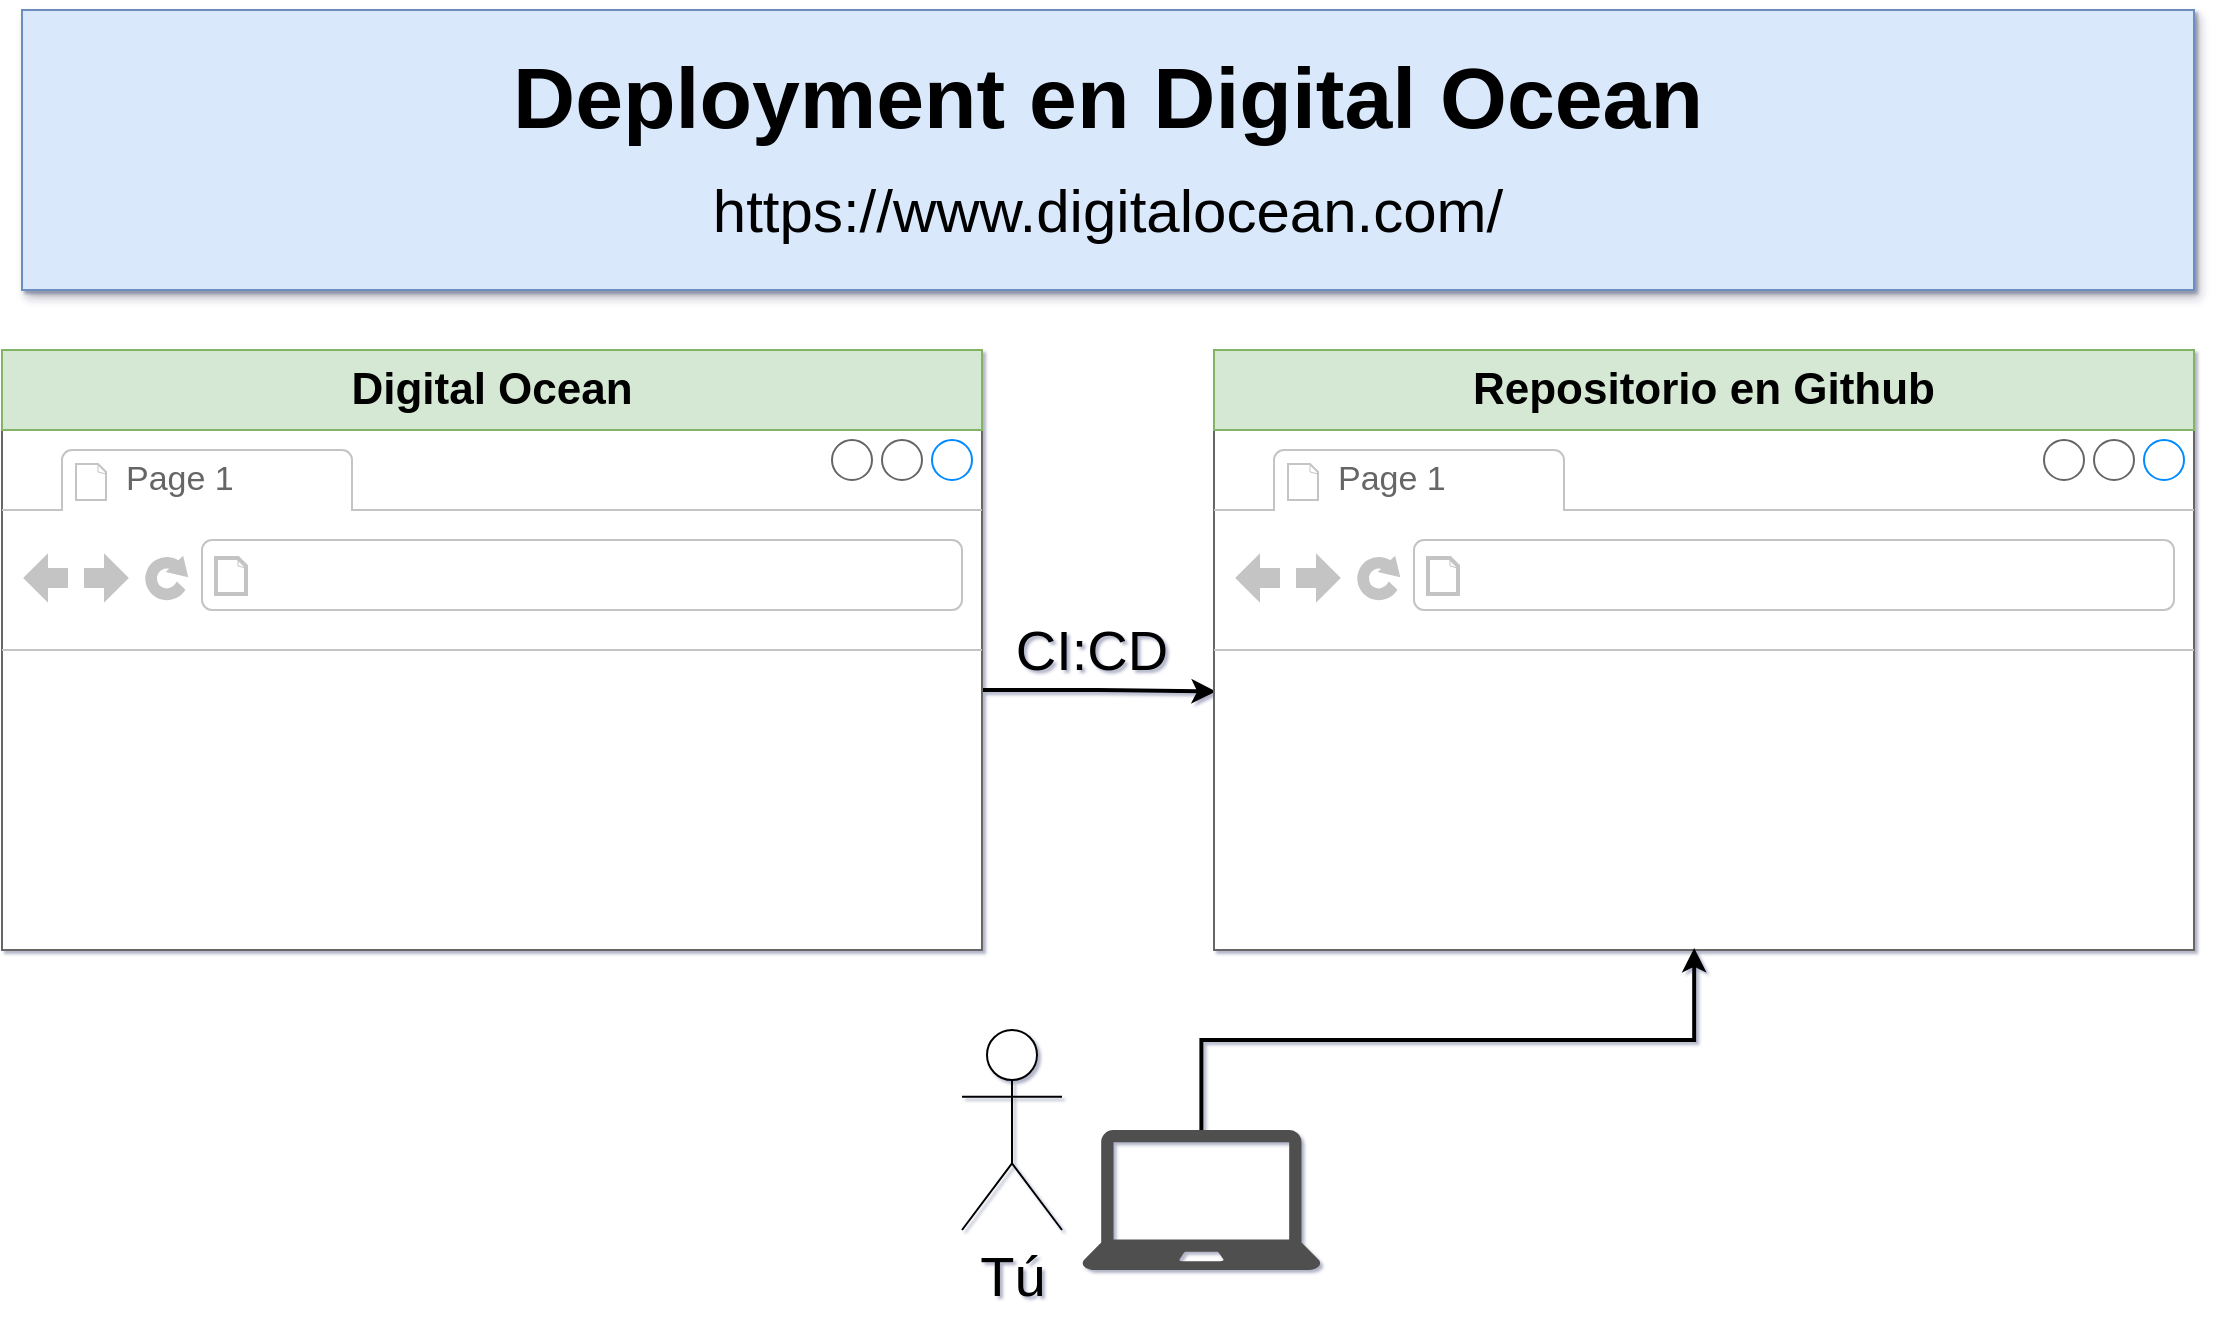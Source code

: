 <mxfile version="14.4.2" type="device" pages="3"><diagram id="uE7qxS5Zr3uYtgbofObY" name="intro-1"><mxGraphModel dx="1398" dy="706" grid="1" gridSize="10" guides="1" tooltips="1" connect="1" arrows="1" fold="1" page="1" pageScale="1" pageWidth="850" pageHeight="1400" math="0" shadow="1"><root><mxCell id="0"/><mxCell id="1" parent="0"/><mxCell id="xbGVb7XW6c7yMD9d5PHp-1" value="Deployment en Digital Ocean&lt;br&gt;&lt;font style=&quot;font-size: 30px ; font-weight: normal&quot;&gt;https://www.digitalocean.com/&lt;/font&gt;" style="rounded=0;whiteSpace=wrap;html=1;shadow=1;fontSize=43;fillColor=#dae8fc;strokeColor=#6c8ebf;fontStyle=1;" parent="1" vertex="1"><mxGeometry x="130" y="90" width="1086" height="140" as="geometry"/></mxCell><mxCell id="bwqeMmcayN53GySM7mt5-18" style="edgeStyle=orthogonalEdgeStyle;rounded=0;orthogonalLoop=1;jettySize=auto;html=1;entryX=0.002;entryY=0.503;entryDx=0;entryDy=0;entryPerimeter=0;fontSize=22;strokeWidth=2;" parent="1" source="bwqeMmcayN53GySM7mt5-1" target="bwqeMmcayN53GySM7mt5-13" edge="1"><mxGeometry relative="1" as="geometry"/></mxCell><mxCell id="bwqeMmcayN53GySM7mt5-1" value="" style="strokeWidth=1;shadow=0;dashed=0;align=center;html=1;shape=mxgraph.mockup.containers.browserWindow;rSize=0;strokeColor=#666666;strokeColor2=#008cff;strokeColor3=#c4c4c4;mainText=,;recursiveResize=0;fontSize=15;" parent="1" vertex="1"><mxGeometry x="120" y="300" width="490" height="260" as="geometry"/></mxCell><mxCell id="bwqeMmcayN53GySM7mt5-2" value="Page 1" style="strokeWidth=1;shadow=0;dashed=0;align=center;html=1;shape=mxgraph.mockup.containers.anchor;fontSize=17;fontColor=#666666;align=left;" parent="bwqeMmcayN53GySM7mt5-1" vertex="1"><mxGeometry x="60" y="12" width="110" height="26" as="geometry"/></mxCell><mxCell id="bwqeMmcayN53GySM7mt5-3" value="" style="strokeWidth=1;shadow=0;dashed=0;align=center;html=1;shape=mxgraph.mockup.containers.anchor;rSize=0;fontSize=17;fontColor=#666666;align=left;" parent="bwqeMmcayN53GySM7mt5-1" vertex="1"><mxGeometry x="130" y="60" width="250" height="26" as="geometry"/></mxCell><mxCell id="bwqeMmcayN53GySM7mt5-4" value="Digital Ocean" style="rounded=0;whiteSpace=wrap;html=1;fontSize=22;fontStyle=1;fillColor=#d5e8d4;strokeColor=#82b366;" parent="1" vertex="1"><mxGeometry x="120" y="260" width="490" height="40" as="geometry"/></mxCell><mxCell id="bwqeMmcayN53GySM7mt5-13" value="" style="strokeWidth=1;shadow=0;dashed=0;align=center;html=1;shape=mxgraph.mockup.containers.browserWindow;rSize=0;strokeColor=#666666;strokeColor2=#008cff;strokeColor3=#c4c4c4;mainText=,;recursiveResize=0;fontSize=15;" parent="1" vertex="1"><mxGeometry x="726" y="300" width="490" height="260" as="geometry"/></mxCell><mxCell id="bwqeMmcayN53GySM7mt5-14" value="Page 1" style="strokeWidth=1;shadow=0;dashed=0;align=center;html=1;shape=mxgraph.mockup.containers.anchor;fontSize=17;fontColor=#666666;align=left;" parent="bwqeMmcayN53GySM7mt5-13" vertex="1"><mxGeometry x="60" y="12" width="110" height="26" as="geometry"/></mxCell><mxCell id="bwqeMmcayN53GySM7mt5-15" value="" style="strokeWidth=1;shadow=0;dashed=0;align=center;html=1;shape=mxgraph.mockup.containers.anchor;rSize=0;fontSize=17;fontColor=#666666;align=left;" parent="bwqeMmcayN53GySM7mt5-13" vertex="1"><mxGeometry x="130" y="60" width="250" height="26" as="geometry"/></mxCell><mxCell id="bwqeMmcayN53GySM7mt5-16" value="Repositorio en Github" style="rounded=0;whiteSpace=wrap;html=1;fontSize=22;fontStyle=1;fillColor=#d5e8d4;strokeColor=#82b366;" parent="1" vertex="1"><mxGeometry x="726" y="260" width="490" height="40" as="geometry"/></mxCell><mxCell id="bwqeMmcayN53GySM7mt5-19" value="CI:CD" style="text;html=1;strokeColor=none;fillColor=none;align=center;verticalAlign=middle;whiteSpace=wrap;rounded=0;fontSize=28;" parent="1" vertex="1"><mxGeometry x="630" y="400" width="70" height="20" as="geometry"/></mxCell><mxCell id="bwqeMmcayN53GySM7mt5-21" value="Tú" style="shape=umlActor;verticalLabelPosition=bottom;verticalAlign=top;html=1;outlineConnect=0;fontSize=28;" parent="1" vertex="1"><mxGeometry x="600" y="600" width="50" height="100" as="geometry"/></mxCell><mxCell id="bwqeMmcayN53GySM7mt5-25" style="edgeStyle=orthogonalEdgeStyle;rounded=0;orthogonalLoop=1;jettySize=auto;html=1;fontSize=28;entryX=0.49;entryY=0.996;entryDx=0;entryDy=0;entryPerimeter=0;strokeWidth=2;" parent="1" source="bwqeMmcayN53GySM7mt5-23" target="bwqeMmcayN53GySM7mt5-13" edge="1"><mxGeometry relative="1" as="geometry"><mxPoint x="971" y="580" as="targetPoint"/></mxGeometry></mxCell><mxCell id="bwqeMmcayN53GySM7mt5-23" value="" style="pointerEvents=1;shadow=0;dashed=0;html=1;strokeColor=none;fillColor=#505050;labelPosition=center;verticalLabelPosition=bottom;verticalAlign=top;outlineConnect=0;align=center;shape=mxgraph.office.devices.laptop;fontSize=28;" parent="1" vertex="1"><mxGeometry x="660" y="650" width="119.41" height="70" as="geometry"/></mxCell></root></mxGraphModel></diagram><diagram id="35gbgE3tvNBjDNI38Vc5" name="steps-2"><mxGraphModel dx="2248" dy="706" grid="1" gridSize="10" guides="1" tooltips="1" connect="1" arrows="1" fold="1" page="1" pageScale="1" pageWidth="850" pageHeight="1400" math="0" shadow="0"><root><mxCell id="Fdm8foECon7ItX6v2U0h-0"/><mxCell id="Fdm8foECon7ItX6v2U0h-1" parent="Fdm8foECon7ItX6v2U0h-0"/><mxCell id="odLaRYX68sdziTAuHr9T-5" style="edgeStyle=orthogonalEdgeStyle;rounded=0;orthogonalLoop=1;jettySize=auto;html=1;strokeWidth=2;fontSize=32;" parent="Fdm8foECon7ItX6v2U0h-1" source="odLaRYX68sdziTAuHr9T-0" target="odLaRYX68sdziTAuHr9T-1" edge="1"><mxGeometry relative="1" as="geometry"/></mxCell><mxCell id="odLaRYX68sdziTAuHr9T-0" value="Pasos con Github, React y Digital Ocean" style="rounded=0;whiteSpace=wrap;html=1;shadow=1;fontSize=43;fillColor=#dae8fc;strokeColor=#6c8ebf;fontStyle=1;" parent="Fdm8foECon7ItX6v2U0h-1" vertex="1"><mxGeometry x="-10" y="90" width="1086" height="90" as="geometry"/></mxCell><mxCell id="odLaRYX68sdziTAuHr9T-7" style="edgeStyle=orthogonalEdgeStyle;rounded=0;orthogonalLoop=1;jettySize=auto;html=1;entryX=0.5;entryY=0;entryDx=0;entryDy=0;strokeWidth=2;fontSize=32;" parent="Fdm8foECon7ItX6v2U0h-1" source="odLaRYX68sdziTAuHr9T-1" target="odLaRYX68sdziTAuHr9T-2" edge="1"><mxGeometry relative="1" as="geometry"/></mxCell><mxCell id="odLaRYX68sdziTAuHr9T-1" value="Crear un repositorio en Github" style="rounded=0;whiteSpace=wrap;html=1;shadow=1;fontSize=32;fillColor=#f5f5f5;strokeColor=#666666;fontStyle=0;fontColor=#333333;" parent="Fdm8foECon7ItX6v2U0h-1" vertex="1"><mxGeometry x="-10" y="230" width="1086" height="70" as="geometry"/></mxCell><mxCell id="odLaRYX68sdziTAuHr9T-8" style="edgeStyle=orthogonalEdgeStyle;rounded=0;orthogonalLoop=1;jettySize=auto;html=1;entryX=0.5;entryY=0;entryDx=0;entryDy=0;strokeWidth=2;fontSize=32;" parent="Fdm8foECon7ItX6v2U0h-1" source="odLaRYX68sdziTAuHr9T-2" target="odLaRYX68sdziTAuHr9T-3" edge="1"><mxGeometry relative="1" as="geometry"/></mxCell><mxCell id="odLaRYX68sdziTAuHr9T-2" value="Tener/Generar una aplicación en React (create-snowpack-app)" style="rounded=0;whiteSpace=wrap;html=1;shadow=1;fontSize=32;fillColor=#fff2cc;strokeColor=#d6b656;fontStyle=0;" parent="Fdm8foECon7ItX6v2U0h-1" vertex="1"><mxGeometry x="-10" y="320" width="1086" height="70" as="geometry"/></mxCell><mxCell id="odLaRYX68sdziTAuHr9T-11" style="edgeStyle=orthogonalEdgeStyle;rounded=0;orthogonalLoop=1;jettySize=auto;html=1;entryX=0.5;entryY=0;entryDx=0;entryDy=0;strokeWidth=2;fontSize=32;" parent="Fdm8foECon7ItX6v2U0h-1" source="odLaRYX68sdziTAuHr9T-3" target="odLaRYX68sdziTAuHr9T-4" edge="1"><mxGeometry relative="1" as="geometry"/></mxCell><mxCell id="odLaRYX68sdziTAuHr9T-3" value="Sincronizar nuestra aplicación con el repositorio en Github" style="rounded=0;whiteSpace=wrap;html=1;shadow=1;fontSize=32;fillColor=#f5f5f5;strokeColor=#666666;fontStyle=0;fontColor=#333333;" parent="Fdm8foECon7ItX6v2U0h-1" vertex="1"><mxGeometry x="-10" y="410" width="1086" height="70" as="geometry"/></mxCell><mxCell id="odLaRYX68sdziTAuHr9T-12" style="edgeStyle=orthogonalEdgeStyle;rounded=0;orthogonalLoop=1;jettySize=auto;html=1;entryX=0.5;entryY=0;entryDx=0;entryDy=0;strokeWidth=2;fontSize=32;" parent="Fdm8foECon7ItX6v2U0h-1" source="odLaRYX68sdziTAuHr9T-4" target="odLaRYX68sdziTAuHr9T-6" edge="1"><mxGeometry relative="1" as="geometry"/></mxCell><mxCell id="odLaRYX68sdziTAuHr9T-4" value="Empujar el código al repo" style="rounded=0;whiteSpace=wrap;html=1;shadow=1;fontSize=32;fillColor=#f5f5f5;strokeColor=#666666;fontStyle=0;fontColor=#333333;" parent="Fdm8foECon7ItX6v2U0h-1" vertex="1"><mxGeometry x="-10" y="500" width="1086" height="70" as="geometry"/></mxCell><mxCell id="odLaRYX68sdziTAuHr9T-6" value="Configurar nuestra aplicación en Digital Ocean" style="rounded=0;whiteSpace=wrap;html=1;shadow=1;fontSize=32;fillColor=#ffe6cc;strokeColor=#d79b00;fontStyle=0;" parent="Fdm8foECon7ItX6v2U0h-1" vertex="1"><mxGeometry x="-10" y="590" width="1086" height="70" as="geometry"/></mxCell></root></mxGraphModel></diagram><diagram id="v87DCqnR_5j4RvUqdqg3" name="csa-3"><mxGraphModel dx="2248" dy="706" grid="1" gridSize="10" guides="1" tooltips="1" connect="1" arrows="1" fold="1" page="1" pageScale="1" pageWidth="850" pageHeight="1400" math="0" shadow="0"><root><mxCell id="huo37VvXzhzsAe_JDxcY-0"/><mxCell id="huo37VvXzhzsAe_JDxcY-1" parent="huo37VvXzhzsAe_JDxcY-0"/><mxCell id="qcI7QNUkJQ3qY7-N1ZC5-0" value="create-snowpack-app" style="rounded=0;whiteSpace=wrap;html=1;shadow=1;fontSize=43;fillColor=#dae8fc;strokeColor=#6c8ebf;fontStyle=1;" parent="huo37VvXzhzsAe_JDxcY-1" vertex="1"><mxGeometry x="-107" y="70" width="1101" height="120" as="geometry"/></mxCell><mxCell id="qcI7QNUkJQ3qY7-N1ZC5-1" value="$ npx create-snowpack-app &amp;lt;appname&amp;gt; --template @snowpack/app-template-react" style="rounded=0;whiteSpace=wrap;html=1;shadow=1;fontSize=27;fillColor=#d5e8d4;strokeColor=#82b366;fontStyle=1;sketch=0;" parent="huo37VvXzhzsAe_JDxcY-1" vertex="1"><mxGeometry x="-107" y="220" width="1100" height="100" as="geometry"/></mxCell><mxCell id="qcI7QNUkJQ3qY7-N1ZC5-2" value="&lt;font color=&quot;#000000&quot;&gt;npm run start&lt;/font&gt;" style="rounded=0;whiteSpace=wrap;html=1;shadow=1;sketch=0;fontSize=30;fontStyle=1;fillColor=#f5f5f5;strokeColor=#666666;fontColor=#333333;" parent="huo37VvXzhzsAe_JDxcY-1" vertex="1"><mxGeometry x="-107" y="360" width="357" height="120" as="geometry"/></mxCell><mxCell id="qcI7QNUkJQ3qY7-N1ZC5-3" value="&lt;font color=&quot;#000000&quot;&gt;npm run build&lt;/font&gt;" style="rounded=0;whiteSpace=wrap;html=1;shadow=1;sketch=0;fontSize=30;fontStyle=1;fillColor=#f5f5f5;strokeColor=#666666;fontColor=#333333;" parent="huo37VvXzhzsAe_JDxcY-1" vertex="1"><mxGeometry x="264.5" y="360" width="357" height="120" as="geometry"/></mxCell><mxCell id="qcI7QNUkJQ3qY7-N1ZC5-4" value="&lt;font color=&quot;#000000&quot;&gt;npm run test&lt;/font&gt;" style="rounded=0;whiteSpace=wrap;html=1;shadow=1;sketch=0;fontSize=30;fontStyle=1;fillColor=#f5f5f5;strokeColor=#666666;fontColor=#333333;" parent="huo37VvXzhzsAe_JDxcY-1" vertex="1"><mxGeometry x="636" y="360" width="357" height="120" as="geometry"/></mxCell><mxCell id="qcI7QNUkJQ3qY7-N1ZC5-5" value="Inicia un servidor de desarrollo&lt;br&gt;&lt;i&gt;&lt;font color=&quot;#666666&quot;&gt;(Solamente para uso en desarrollo)&lt;/font&gt;&lt;/i&gt;" style="rounded=0;whiteSpace=wrap;html=1;shadow=1;sketch=0;gradientColor=#ffffff;fontSize=20;fontColor=#000000;" parent="huo37VvXzhzsAe_JDxcY-1" vertex="1"><mxGeometry x="-107" y="480" width="357" height="110" as="geometry"/></mxCell><mxCell id="qcI7QNUkJQ3qY7-N1ZC5-6" value="Construye una versión de &lt;b&gt;producción&lt;/b&gt; de la aplicación" style="rounded=0;whiteSpace=wrap;html=1;shadow=1;sketch=0;fontSize=20;fillColor=#e1d5e7;strokeColor=#9673a6;" parent="huo37VvXzhzsAe_JDxcY-1" vertex="1"><mxGeometry x="264.5" y="480" width="357" height="110" as="geometry"/></mxCell><mxCell id="qcI7QNUkJQ3qY7-N1ZC5-7" value="Corre pruebas asociadas con el projecto" style="rounded=0;whiteSpace=wrap;html=1;shadow=1;sketch=0;gradientColor=#ffffff;fontSize=20;fontColor=#000000;" parent="huo37VvXzhzsAe_JDxcY-1" vertex="1"><mxGeometry x="636" y="480" width="357" height="110" as="geometry"/></mxCell></root></mxGraphModel></diagram></mxfile>